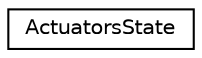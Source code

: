 digraph "Graphical Class Hierarchy"
{
 // LATEX_PDF_SIZE
  edge [fontname="Helvetica",fontsize="10",labelfontname="Helvetica",labelfontsize="10"];
  node [fontname="Helvetica",fontsize="10",shape=record];
  rankdir="LR";
  Node0 [label="ActuatorsState",height=0.2,width=0.4,color="black", fillcolor="white", style="filled",URL="$structActuatorsState.html",tooltip=" "];
}
